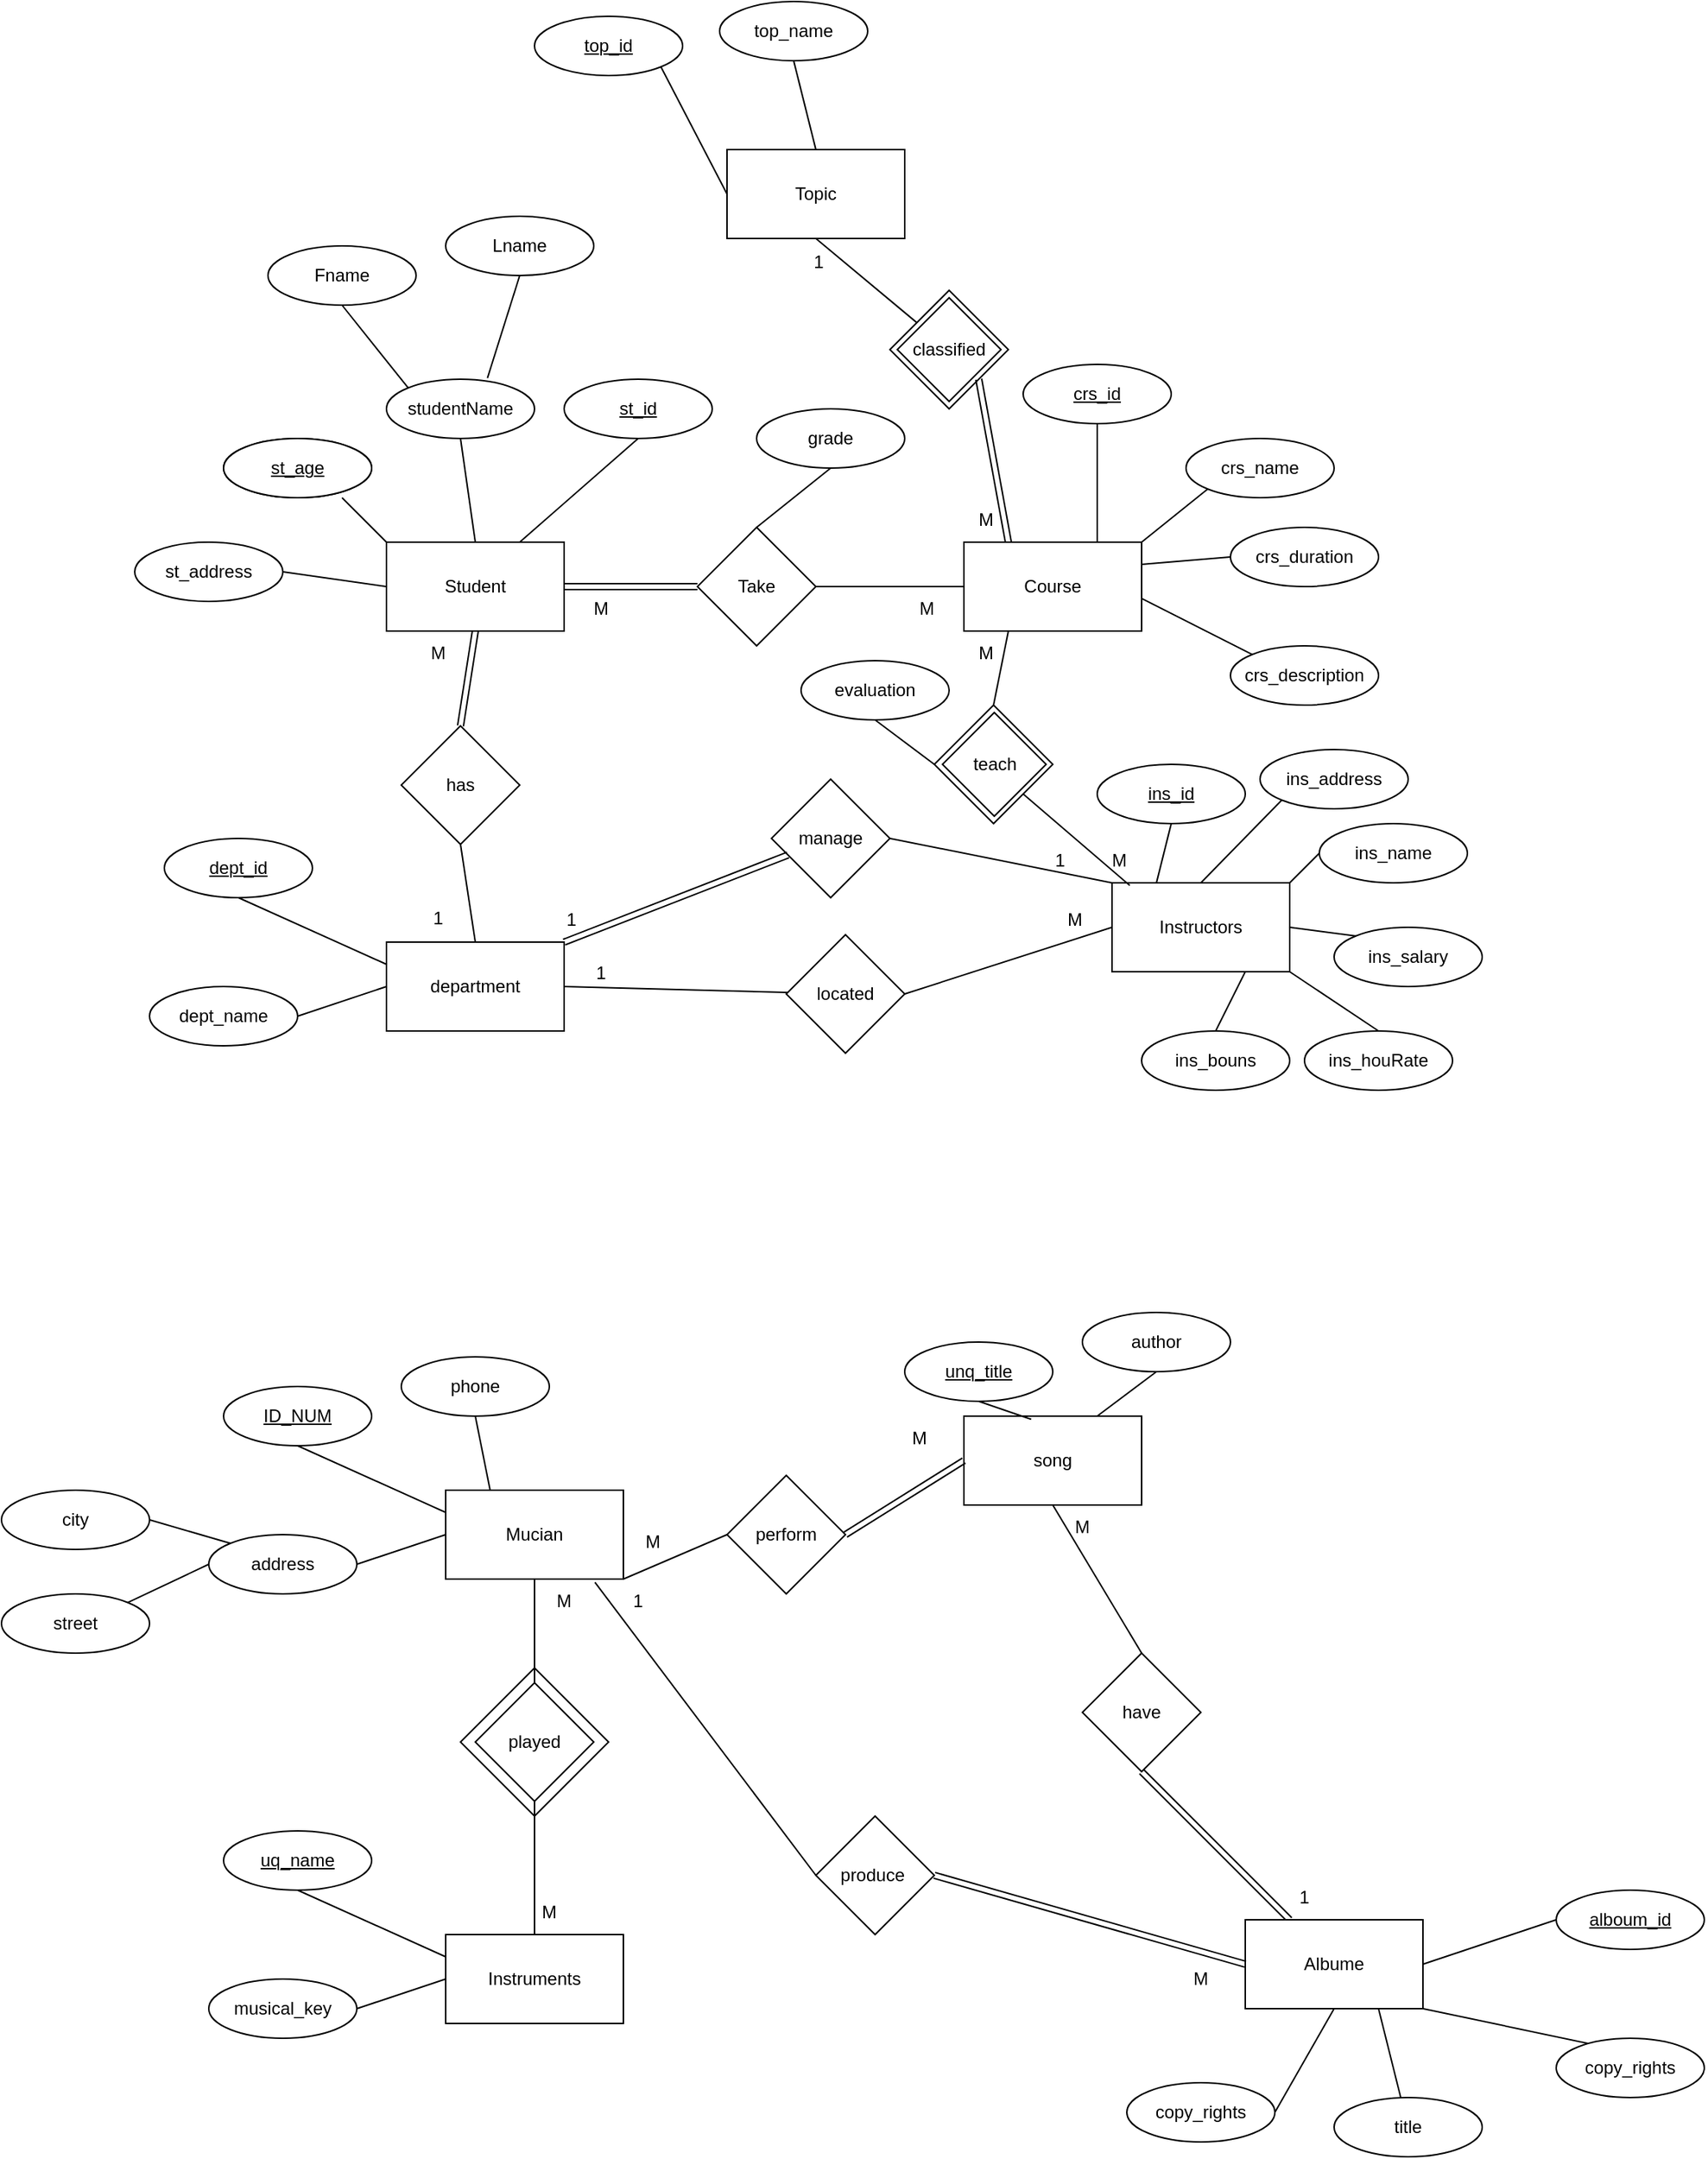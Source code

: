 <mxfile version="26.3.0">
  <diagram name="Page-1" id="MwVfZ_kmh55VOKtCk7Vx">
    <mxGraphModel dx="2017" dy="1715" grid="1" gridSize="10" guides="1" tooltips="1" connect="1" arrows="1" fold="1" page="1" pageScale="1" pageWidth="850" pageHeight="1100" math="0" shadow="0">
      <root>
        <mxCell id="0" />
        <mxCell id="1" parent="0" />
        <mxCell id="BlUNrkRk35IxwMllR4_r-45" value="have" style="rhombus;whiteSpace=wrap;html=1;" vertex="1" parent="1">
          <mxGeometry x="570" y="790" width="80" height="80" as="geometry" />
        </mxCell>
        <mxCell id="BlUNrkRk35IxwMllR4_r-46" value="" style="endArrow=none;html=1;rounded=0;entryX=0.5;entryY=1;entryDx=0;entryDy=0;exitX=0.5;exitY=0;exitDx=0;exitDy=0;" edge="1" source="BlUNrkRk35IxwMllR4_r-45" parent="1" target="BlUNrkRk35IxwMllR4_r-32">
          <mxGeometry width="50" height="50" relative="1" as="geometry">
            <mxPoint x="520" y="760" as="sourcePoint" />
            <mxPoint x="350" y="720" as="targetPoint" />
          </mxGeometry>
        </mxCell>
        <mxCell id="BlUNrkRk35IxwMllR4_r-47" value="" style="endArrow=none;html=1;rounded=0;entryX=0.5;entryY=1;entryDx=0;entryDy=0;exitX=0.25;exitY=0;exitDx=0;exitDy=0;shape=link;" edge="1" target="BlUNrkRk35IxwMllR4_r-45" parent="1" source="BlUNrkRk35IxwMllR4_r-23">
          <mxGeometry width="50" height="50" relative="1" as="geometry">
            <mxPoint x="350" y="960" as="sourcePoint" />
            <mxPoint x="349" y="870" as="targetPoint" />
          </mxGeometry>
        </mxCell>
        <mxCell id="tnMj4dc2GbIXgGItkEYh-1" value="Student" style="rounded=0;whiteSpace=wrap;html=1;" parent="1" vertex="1">
          <mxGeometry x="100" y="40" width="120" height="60" as="geometry" />
        </mxCell>
        <mxCell id="tnMj4dc2GbIXgGItkEYh-2" value="department" style="rounded=0;whiteSpace=wrap;html=1;" parent="1" vertex="1">
          <mxGeometry x="100" y="310" width="120" height="60" as="geometry" />
        </mxCell>
        <mxCell id="tnMj4dc2GbIXgGItkEYh-4" value="Course" style="rounded=0;whiteSpace=wrap;html=1;" parent="1" vertex="1">
          <mxGeometry x="490" y="40" width="120" height="60" as="geometry" />
        </mxCell>
        <mxCell id="tnMj4dc2GbIXgGItkEYh-5" value="Topic" style="rounded=0;whiteSpace=wrap;html=1;" parent="1" vertex="1">
          <mxGeometry x="330" y="-225" width="120" height="60" as="geometry" />
        </mxCell>
        <mxCell id="tnMj4dc2GbIXgGItkEYh-6" value="Instructors" style="rounded=0;whiteSpace=wrap;html=1;" parent="1" vertex="1">
          <mxGeometry x="590" y="270" width="120" height="60" as="geometry" />
        </mxCell>
        <mxCell id="tnMj4dc2GbIXgGItkEYh-7" value="&lt;u&gt;st_id&lt;/u&gt;" style="ellipse;whiteSpace=wrap;html=1;" parent="1" vertex="1">
          <mxGeometry x="220" y="-70" width="100" height="40" as="geometry" />
        </mxCell>
        <mxCell id="tnMj4dc2GbIXgGItkEYh-8" value="studentName" style="ellipse;whiteSpace=wrap;html=1;" parent="1" vertex="1">
          <mxGeometry x="100" y="-70" width="100" height="40" as="geometry" />
        </mxCell>
        <mxCell id="tnMj4dc2GbIXgGItkEYh-9" value="&lt;u&gt;st_id&lt;/u&gt;" style="ellipse;whiteSpace=wrap;html=1;" parent="1" vertex="1">
          <mxGeometry x="-10" y="-30" width="100" height="40" as="geometry" />
        </mxCell>
        <mxCell id="tnMj4dc2GbIXgGItkEYh-10" value="&lt;u&gt;st_age&lt;/u&gt;" style="ellipse;whiteSpace=wrap;html=1;" parent="1" vertex="1">
          <mxGeometry x="-10" y="-30" width="100" height="40" as="geometry" />
        </mxCell>
        <mxCell id="tnMj4dc2GbIXgGItkEYh-11" value="st_address" style="ellipse;whiteSpace=wrap;html=1;" parent="1" vertex="1">
          <mxGeometry x="-70" y="40" width="100" height="40" as="geometry" />
        </mxCell>
        <mxCell id="tnMj4dc2GbIXgGItkEYh-12" value="Lname" style="ellipse;whiteSpace=wrap;html=1;" parent="1" vertex="1">
          <mxGeometry x="140" y="-180" width="100" height="40" as="geometry" />
        </mxCell>
        <mxCell id="tnMj4dc2GbIXgGItkEYh-13" value="Fname" style="ellipse;whiteSpace=wrap;html=1;" parent="1" vertex="1">
          <mxGeometry x="20" y="-160" width="100" height="40" as="geometry" />
        </mxCell>
        <mxCell id="tnMj4dc2GbIXgGItkEYh-14" value="" style="endArrow=none;html=1;rounded=0;entryX=0.5;entryY=1;entryDx=0;entryDy=0;exitX=0.682;exitY=-0.019;exitDx=0;exitDy=0;exitPerimeter=0;" parent="1" source="tnMj4dc2GbIXgGItkEYh-8" target="tnMj4dc2GbIXgGItkEYh-12" edge="1">
          <mxGeometry width="50" height="50" relative="1" as="geometry">
            <mxPoint x="150" y="-70" as="sourcePoint" />
            <mxPoint x="200" y="-120" as="targetPoint" />
          </mxGeometry>
        </mxCell>
        <mxCell id="tnMj4dc2GbIXgGItkEYh-16" value="" style="endArrow=none;html=1;rounded=0;entryX=0.5;entryY=1;entryDx=0;entryDy=0;exitX=0;exitY=0;exitDx=0;exitDy=0;" parent="1" source="tnMj4dc2GbIXgGItkEYh-8" target="tnMj4dc2GbIXgGItkEYh-13" edge="1">
          <mxGeometry width="50" height="50" relative="1" as="geometry">
            <mxPoint x="178" y="-61" as="sourcePoint" />
            <mxPoint x="200" y="-130" as="targetPoint" />
          </mxGeometry>
        </mxCell>
        <mxCell id="tnMj4dc2GbIXgGItkEYh-17" value="" style="endArrow=none;html=1;rounded=0;entryX=0.5;entryY=1;entryDx=0;entryDy=0;exitX=0.5;exitY=0;exitDx=0;exitDy=0;" parent="1" source="tnMj4dc2GbIXgGItkEYh-1" target="tnMj4dc2GbIXgGItkEYh-8" edge="1">
          <mxGeometry width="50" height="50" relative="1" as="geometry">
            <mxPoint x="160" y="50" as="sourcePoint" />
            <mxPoint x="182" y="-29" as="targetPoint" />
          </mxGeometry>
        </mxCell>
        <mxCell id="tnMj4dc2GbIXgGItkEYh-18" value="" style="endArrow=none;html=1;rounded=0;entryX=0.5;entryY=1;entryDx=0;entryDy=0;exitX=0.75;exitY=0;exitDx=0;exitDy=0;" parent="1" source="tnMj4dc2GbIXgGItkEYh-1" target="tnMj4dc2GbIXgGItkEYh-7" edge="1">
          <mxGeometry width="50" height="50" relative="1" as="geometry">
            <mxPoint x="170" y="60" as="sourcePoint" />
            <mxPoint x="160" y="-20" as="targetPoint" />
          </mxGeometry>
        </mxCell>
        <mxCell id="tnMj4dc2GbIXgGItkEYh-19" value="" style="endArrow=none;html=1;rounded=0;entryX=0.5;entryY=1;entryDx=0;entryDy=0;exitX=0;exitY=0;exitDx=0;exitDy=0;" parent="1" source="tnMj4dc2GbIXgGItkEYh-1" edge="1">
          <mxGeometry width="50" height="50" relative="1" as="geometry">
            <mxPoint x="100" y="70" as="sourcePoint" />
            <mxPoint x="70" y="10" as="targetPoint" />
          </mxGeometry>
        </mxCell>
        <mxCell id="tnMj4dc2GbIXgGItkEYh-20" value="" style="endArrow=none;html=1;rounded=0;entryX=1;entryY=0.5;entryDx=0;entryDy=0;exitX=0;exitY=0.5;exitDx=0;exitDy=0;" parent="1" source="tnMj4dc2GbIXgGItkEYh-1" target="tnMj4dc2GbIXgGItkEYh-11" edge="1">
          <mxGeometry width="50" height="50" relative="1" as="geometry">
            <mxPoint x="110" y="80" as="sourcePoint" />
            <mxPoint x="80" y="20" as="targetPoint" />
          </mxGeometry>
        </mxCell>
        <mxCell id="tnMj4dc2GbIXgGItkEYh-23" value="&lt;u&gt;dept_id&lt;/u&gt;" style="ellipse;whiteSpace=wrap;html=1;" parent="1" vertex="1">
          <mxGeometry x="-50" y="240" width="100" height="40" as="geometry" />
        </mxCell>
        <mxCell id="tnMj4dc2GbIXgGItkEYh-24" value="dept_name" style="ellipse;whiteSpace=wrap;html=1;" parent="1" vertex="1">
          <mxGeometry x="-60" y="340" width="100" height="40" as="geometry" />
        </mxCell>
        <mxCell id="tnMj4dc2GbIXgGItkEYh-25" value="" style="endArrow=none;html=1;rounded=0;entryX=0.5;entryY=1;entryDx=0;entryDy=0;exitX=0;exitY=0.25;exitDx=0;exitDy=0;" parent="1" source="tnMj4dc2GbIXgGItkEYh-2" target="tnMj4dc2GbIXgGItkEYh-23" edge="1">
          <mxGeometry width="50" height="50" relative="1" as="geometry">
            <mxPoint x="100" y="290" as="sourcePoint" />
            <mxPoint x="30" y="280" as="targetPoint" />
          </mxGeometry>
        </mxCell>
        <mxCell id="tnMj4dc2GbIXgGItkEYh-26" value="" style="endArrow=none;html=1;rounded=0;entryX=1;entryY=0.5;entryDx=0;entryDy=0;exitX=0;exitY=0.5;exitDx=0;exitDy=0;" parent="1" source="tnMj4dc2GbIXgGItkEYh-2" target="tnMj4dc2GbIXgGItkEYh-24" edge="1">
          <mxGeometry width="50" height="50" relative="1" as="geometry">
            <mxPoint x="110" y="335" as="sourcePoint" />
            <mxPoint x="10" y="290" as="targetPoint" />
          </mxGeometry>
        </mxCell>
        <mxCell id="tnMj4dc2GbIXgGItkEYh-27" value="&lt;u&gt;crs_id&lt;/u&gt;" style="ellipse;whiteSpace=wrap;html=1;" parent="1" vertex="1">
          <mxGeometry x="530" y="-80" width="100" height="40" as="geometry" />
        </mxCell>
        <mxCell id="tnMj4dc2GbIXgGItkEYh-28" value="crs_name" style="ellipse;whiteSpace=wrap;html=1;" parent="1" vertex="1">
          <mxGeometry x="640" y="-30" width="100" height="40" as="geometry" />
        </mxCell>
        <mxCell id="tnMj4dc2GbIXgGItkEYh-29" value="crs_duration" style="ellipse;whiteSpace=wrap;html=1;" parent="1" vertex="1">
          <mxGeometry x="670" y="30" width="100" height="40" as="geometry" />
        </mxCell>
        <mxCell id="tnMj4dc2GbIXgGItkEYh-30" value="crs_description" style="ellipse;whiteSpace=wrap;html=1;" parent="1" vertex="1">
          <mxGeometry x="670" y="110" width="100" height="40" as="geometry" />
        </mxCell>
        <mxCell id="tnMj4dc2GbIXgGItkEYh-31" value="" style="endArrow=none;html=1;rounded=0;entryX=0.5;entryY=1;entryDx=0;entryDy=0;exitX=0.75;exitY=0;exitDx=0;exitDy=0;" parent="1" source="tnMj4dc2GbIXgGItkEYh-4" target="tnMj4dc2GbIXgGItkEYh-27" edge="1">
          <mxGeometry width="50" height="50" relative="1" as="geometry">
            <mxPoint x="500" y="25" as="sourcePoint" />
            <mxPoint x="580" y="-45" as="targetPoint" />
          </mxGeometry>
        </mxCell>
        <mxCell id="tnMj4dc2GbIXgGItkEYh-32" value="" style="endArrow=none;html=1;rounded=0;entryX=0;entryY=1;entryDx=0;entryDy=0;exitX=1;exitY=0;exitDx=0;exitDy=0;" parent="1" source="tnMj4dc2GbIXgGItkEYh-4" target="tnMj4dc2GbIXgGItkEYh-28" edge="1">
          <mxGeometry width="50" height="50" relative="1" as="geometry">
            <mxPoint x="590" y="50" as="sourcePoint" />
            <mxPoint x="590" y="-30" as="targetPoint" />
          </mxGeometry>
        </mxCell>
        <mxCell id="tnMj4dc2GbIXgGItkEYh-33" value="" style="endArrow=none;html=1;rounded=0;entryX=0;entryY=0.5;entryDx=0;entryDy=0;exitX=1;exitY=0.25;exitDx=0;exitDy=0;" parent="1" source="tnMj4dc2GbIXgGItkEYh-4" target="tnMj4dc2GbIXgGItkEYh-29" edge="1">
          <mxGeometry width="50" height="50" relative="1" as="geometry">
            <mxPoint x="620" y="50" as="sourcePoint" />
            <mxPoint x="665" y="14" as="targetPoint" />
          </mxGeometry>
        </mxCell>
        <mxCell id="tnMj4dc2GbIXgGItkEYh-34" value="" style="endArrow=none;html=1;rounded=0;entryX=0;entryY=0;entryDx=0;entryDy=0;exitX=0.999;exitY=0.632;exitDx=0;exitDy=0;exitPerimeter=0;" parent="1" source="tnMj4dc2GbIXgGItkEYh-4" target="tnMj4dc2GbIXgGItkEYh-30" edge="1">
          <mxGeometry width="50" height="50" relative="1" as="geometry">
            <mxPoint x="620" y="65" as="sourcePoint" />
            <mxPoint x="680" y="60" as="targetPoint" />
          </mxGeometry>
        </mxCell>
        <mxCell id="tnMj4dc2GbIXgGItkEYh-35" value="&lt;u&gt;ins_id&lt;/u&gt;" style="ellipse;whiteSpace=wrap;html=1;" parent="1" vertex="1">
          <mxGeometry x="580" y="190" width="100" height="40" as="geometry" />
        </mxCell>
        <mxCell id="tnMj4dc2GbIXgGItkEYh-36" value="ins_name" style="ellipse;whiteSpace=wrap;html=1;" parent="1" vertex="1">
          <mxGeometry x="730" y="230" width="100" height="40" as="geometry" />
        </mxCell>
        <mxCell id="tnMj4dc2GbIXgGItkEYh-37" value="ins_salary" style="ellipse;whiteSpace=wrap;html=1;" parent="1" vertex="1">
          <mxGeometry x="740" y="300" width="100" height="40" as="geometry" />
        </mxCell>
        <mxCell id="tnMj4dc2GbIXgGItkEYh-38" value="ins_houRate" style="ellipse;whiteSpace=wrap;html=1;" parent="1" vertex="1">
          <mxGeometry x="720" y="370" width="100" height="40" as="geometry" />
        </mxCell>
        <mxCell id="tnMj4dc2GbIXgGItkEYh-39" value="ins_bouns" style="ellipse;whiteSpace=wrap;html=1;" parent="1" vertex="1">
          <mxGeometry x="610" y="370" width="100" height="40" as="geometry" />
        </mxCell>
        <mxCell id="tnMj4dc2GbIXgGItkEYh-40" value="ins_address" style="ellipse;whiteSpace=wrap;html=1;" parent="1" vertex="1">
          <mxGeometry x="690" y="180" width="100" height="40" as="geometry" />
        </mxCell>
        <mxCell id="tnMj4dc2GbIXgGItkEYh-43" value="" style="endArrow=none;html=1;rounded=0;entryX=0.5;entryY=1;entryDx=0;entryDy=0;exitX=0.25;exitY=0;exitDx=0;exitDy=0;" parent="1" source="tnMj4dc2GbIXgGItkEYh-6" target="tnMj4dc2GbIXgGItkEYh-35" edge="1">
          <mxGeometry width="50" height="50" relative="1" as="geometry">
            <mxPoint x="620" y="88" as="sourcePoint" />
            <mxPoint x="695" y="126" as="targetPoint" />
          </mxGeometry>
        </mxCell>
        <mxCell id="tnMj4dc2GbIXgGItkEYh-44" value="" style="endArrow=none;html=1;rounded=0;entryX=0;entryY=1;entryDx=0;entryDy=0;exitX=0.5;exitY=0;exitDx=0;exitDy=0;" parent="1" source="tnMj4dc2GbIXgGItkEYh-6" target="tnMj4dc2GbIXgGItkEYh-40" edge="1">
          <mxGeometry width="50" height="50" relative="1" as="geometry">
            <mxPoint x="630" y="280" as="sourcePoint" />
            <mxPoint x="640" y="240" as="targetPoint" />
          </mxGeometry>
        </mxCell>
        <mxCell id="tnMj4dc2GbIXgGItkEYh-45" value="" style="endArrow=none;html=1;rounded=0;entryX=0;entryY=0.5;entryDx=0;entryDy=0;exitX=1;exitY=0;exitDx=0;exitDy=0;" parent="1" source="tnMj4dc2GbIXgGItkEYh-6" target="tnMj4dc2GbIXgGItkEYh-36" edge="1">
          <mxGeometry width="50" height="50" relative="1" as="geometry">
            <mxPoint x="660" y="280" as="sourcePoint" />
            <mxPoint x="715" y="224" as="targetPoint" />
          </mxGeometry>
        </mxCell>
        <mxCell id="tnMj4dc2GbIXgGItkEYh-46" value="" style="endArrow=none;html=1;rounded=0;entryX=0;entryY=0;entryDx=0;entryDy=0;exitX=1;exitY=0.5;exitDx=0;exitDy=0;" parent="1" source="tnMj4dc2GbIXgGItkEYh-6" target="tnMj4dc2GbIXgGItkEYh-37" edge="1">
          <mxGeometry width="50" height="50" relative="1" as="geometry">
            <mxPoint x="720" y="280" as="sourcePoint" />
            <mxPoint x="740" y="260" as="targetPoint" />
          </mxGeometry>
        </mxCell>
        <mxCell id="tnMj4dc2GbIXgGItkEYh-47" value="" style="endArrow=none;html=1;rounded=0;entryX=0.5;entryY=0;entryDx=0;entryDy=0;exitX=1;exitY=1;exitDx=0;exitDy=0;" parent="1" source="tnMj4dc2GbIXgGItkEYh-6" target="tnMj4dc2GbIXgGItkEYh-38" edge="1">
          <mxGeometry width="50" height="50" relative="1" as="geometry">
            <mxPoint x="720" y="310" as="sourcePoint" />
            <mxPoint x="765" y="316" as="targetPoint" />
          </mxGeometry>
        </mxCell>
        <mxCell id="tnMj4dc2GbIXgGItkEYh-48" value="" style="endArrow=none;html=1;rounded=0;entryX=0.5;entryY=0;entryDx=0;entryDy=0;exitX=0.75;exitY=1;exitDx=0;exitDy=0;" parent="1" source="tnMj4dc2GbIXgGItkEYh-6" target="tnMj4dc2GbIXgGItkEYh-39" edge="1">
          <mxGeometry width="50" height="50" relative="1" as="geometry">
            <mxPoint x="720" y="340" as="sourcePoint" />
            <mxPoint x="780" y="380" as="targetPoint" />
          </mxGeometry>
        </mxCell>
        <mxCell id="tnMj4dc2GbIXgGItkEYh-49" value="top_name" style="ellipse;whiteSpace=wrap;html=1;" parent="1" vertex="1">
          <mxGeometry x="325" y="-325" width="100" height="40" as="geometry" />
        </mxCell>
        <mxCell id="tnMj4dc2GbIXgGItkEYh-50" value="&lt;u&gt;top_id&lt;/u&gt;" style="ellipse;whiteSpace=wrap;html=1;" parent="1" vertex="1">
          <mxGeometry x="200" y="-315" width="100" height="40" as="geometry" />
        </mxCell>
        <mxCell id="tnMj4dc2GbIXgGItkEYh-51" value="" style="endArrow=none;html=1;rounded=0;entryX=1;entryY=0.5;entryDx=0;entryDy=0;exitX=0;exitY=0.5;exitDx=0;exitDy=0;" parent="1" source="tnMj4dc2GbIXgGItkEYh-4" target="tnMj4dc2GbIXgGItkEYh-52" edge="1">
          <mxGeometry width="50" height="50" relative="1" as="geometry">
            <mxPoint x="230" y="220" as="sourcePoint" />
            <mxPoint x="280" y="170" as="targetPoint" />
          </mxGeometry>
        </mxCell>
        <mxCell id="tnMj4dc2GbIXgGItkEYh-52" value="Take" style="rhombus;whiteSpace=wrap;html=1;" parent="1" vertex="1">
          <mxGeometry x="310" y="30" width="80" height="80" as="geometry" />
        </mxCell>
        <mxCell id="tnMj4dc2GbIXgGItkEYh-53" value="" style="endArrow=none;html=1;rounded=0;entryX=1;entryY=0.5;entryDx=0;entryDy=0;shape=link;" parent="1" source="tnMj4dc2GbIXgGItkEYh-52" target="tnMj4dc2GbIXgGItkEYh-1" edge="1">
          <mxGeometry width="50" height="50" relative="1" as="geometry">
            <mxPoint x="500" y="80" as="sourcePoint" />
            <mxPoint x="400" y="80" as="targetPoint" />
          </mxGeometry>
        </mxCell>
        <mxCell id="tnMj4dc2GbIXgGItkEYh-54" value="M" style="text;html=1;align=center;verticalAlign=middle;whiteSpace=wrap;rounded=0;" parent="1" vertex="1">
          <mxGeometry x="230" y="70" width="30" height="30" as="geometry" />
        </mxCell>
        <mxCell id="tnMj4dc2GbIXgGItkEYh-56" value="M" style="text;html=1;align=center;verticalAlign=middle;whiteSpace=wrap;rounded=0;" parent="1" vertex="1">
          <mxGeometry x="450" y="70" width="30" height="30" as="geometry" />
        </mxCell>
        <mxCell id="tnMj4dc2GbIXgGItkEYh-57" value="grade" style="ellipse;whiteSpace=wrap;html=1;" parent="1" vertex="1">
          <mxGeometry x="350" y="-50" width="100" height="40" as="geometry" />
        </mxCell>
        <mxCell id="tnMj4dc2GbIXgGItkEYh-58" value="" style="endArrow=none;html=1;rounded=0;entryX=0.5;entryY=1;entryDx=0;entryDy=0;exitX=0.5;exitY=0;exitDx=0;exitDy=0;" parent="1" source="tnMj4dc2GbIXgGItkEYh-52" target="tnMj4dc2GbIXgGItkEYh-57" edge="1">
          <mxGeometry width="50" height="50" relative="1" as="geometry">
            <mxPoint x="353" y="29" as="sourcePoint" />
            <mxPoint x="385" y="-20" as="targetPoint" />
          </mxGeometry>
        </mxCell>
        <mxCell id="tnMj4dc2GbIXgGItkEYh-59" value="" style="endArrow=none;html=1;rounded=0;entryX=1;entryY=0.5;entryDx=0;entryDy=0;exitX=0;exitY=0.5;exitDx=0;exitDy=0;" parent="1" source="tnMj4dc2GbIXgGItkEYh-6" target="tnMj4dc2GbIXgGItkEYh-60" edge="1">
          <mxGeometry width="50" height="50" relative="1" as="geometry">
            <mxPoint x="580" y="300" as="sourcePoint" />
            <mxPoint x="300" y="440" as="targetPoint" />
          </mxGeometry>
        </mxCell>
        <mxCell id="tnMj4dc2GbIXgGItkEYh-60" value="located" style="rhombus;whiteSpace=wrap;html=1;" parent="1" vertex="1">
          <mxGeometry x="370" y="305" width="80" height="80" as="geometry" />
        </mxCell>
        <mxCell id="tnMj4dc2GbIXgGItkEYh-61" value="" style="endArrow=none;html=1;rounded=0;entryX=1;entryY=0.5;entryDx=0;entryDy=0;" parent="1" source="tnMj4dc2GbIXgGItkEYh-60" target="tnMj4dc2GbIXgGItkEYh-2" edge="1">
          <mxGeometry width="50" height="50" relative="1" as="geometry">
            <mxPoint x="520" y="350" as="sourcePoint" />
            <mxPoint x="240" y="340" as="targetPoint" />
          </mxGeometry>
        </mxCell>
        <mxCell id="tnMj4dc2GbIXgGItkEYh-63" value="M" style="text;html=1;align=center;verticalAlign=middle;whiteSpace=wrap;rounded=0;" parent="1" vertex="1">
          <mxGeometry x="550" y="280" width="30" height="30" as="geometry" />
        </mxCell>
        <mxCell id="tnMj4dc2GbIXgGItkEYh-64" value="1" style="text;html=1;align=center;verticalAlign=middle;whiteSpace=wrap;rounded=0;" parent="1" vertex="1">
          <mxGeometry x="230" y="320" width="30" height="22" as="geometry" />
        </mxCell>
        <mxCell id="tnMj4dc2GbIXgGItkEYh-65" value="manage" style="rhombus;whiteSpace=wrap;html=1;" parent="1" vertex="1">
          <mxGeometry x="360" y="200" width="80" height="80" as="geometry" />
        </mxCell>
        <mxCell id="tnMj4dc2GbIXgGItkEYh-66" value="" style="endArrow=none;html=1;rounded=0;entryX=1;entryY=0.5;entryDx=0;entryDy=0;exitX=0;exitY=0;exitDx=0;exitDy=0;" parent="1" source="tnMj4dc2GbIXgGItkEYh-6" target="tnMj4dc2GbIXgGItkEYh-65" edge="1">
          <mxGeometry width="50" height="50" relative="1" as="geometry">
            <mxPoint x="580" y="190" as="sourcePoint" />
            <mxPoint x="290" y="330" as="targetPoint" />
          </mxGeometry>
        </mxCell>
        <mxCell id="tnMj4dc2GbIXgGItkEYh-67" value="" style="endArrow=none;html=1;rounded=0;entryX=1;entryY=0;entryDx=0;entryDy=0;shape=link;" parent="1" source="tnMj4dc2GbIXgGItkEYh-65" target="tnMj4dc2GbIXgGItkEYh-2" edge="1">
          <mxGeometry width="50" height="50" relative="1" as="geometry">
            <mxPoint x="510" y="240" as="sourcePoint" />
            <mxPoint x="210" y="230" as="targetPoint" />
          </mxGeometry>
        </mxCell>
        <mxCell id="tnMj4dc2GbIXgGItkEYh-69" value="" style="endArrow=none;html=1;rounded=0;entryX=1;entryY=1;entryDx=0;entryDy=0;exitX=0.1;exitY=0.03;exitDx=0;exitDy=0;exitPerimeter=0;" parent="1" source="tnMj4dc2GbIXgGItkEYh-6" target="tnMj4dc2GbIXgGItkEYh-68" edge="1">
          <mxGeometry width="50" height="50" relative="1" as="geometry">
            <mxPoint x="600" y="280" as="sourcePoint" />
            <mxPoint x="450" y="250" as="targetPoint" />
          </mxGeometry>
        </mxCell>
        <mxCell id="tnMj4dc2GbIXgGItkEYh-70" value="" style="endArrow=none;html=1;rounded=0;entryX=0.25;entryY=1;entryDx=0;entryDy=0;exitX=0.5;exitY=0;exitDx=0;exitDy=0;" parent="1" source="tnMj4dc2GbIXgGItkEYh-68" target="tnMj4dc2GbIXgGItkEYh-4" edge="1">
          <mxGeometry width="50" height="50" relative="1" as="geometry">
            <mxPoint x="600" y="172" as="sourcePoint" />
            <mxPoint x="528" y="110" as="targetPoint" />
          </mxGeometry>
        </mxCell>
        <mxCell id="tnMj4dc2GbIXgGItkEYh-71" value="M" style="text;html=1;align=center;verticalAlign=middle;whiteSpace=wrap;rounded=0;" parent="1" vertex="1">
          <mxGeometry x="490" y="100" width="30" height="30" as="geometry" />
        </mxCell>
        <mxCell id="tnMj4dc2GbIXgGItkEYh-72" value="M" style="text;html=1;align=center;verticalAlign=middle;whiteSpace=wrap;rounded=0;" parent="1" vertex="1">
          <mxGeometry x="580" y="240" width="30" height="30" as="geometry" />
        </mxCell>
        <mxCell id="tnMj4dc2GbIXgGItkEYh-73" value="evaluation" style="ellipse;whiteSpace=wrap;html=1;" parent="1" vertex="1">
          <mxGeometry x="380" y="120" width="100" height="40" as="geometry" />
        </mxCell>
        <mxCell id="tnMj4dc2GbIXgGItkEYh-74" value="" style="endArrow=none;html=1;rounded=0;entryX=0.5;entryY=1;entryDx=0;entryDy=0;exitX=0;exitY=0.5;exitDx=0;exitDy=0;" parent="1" source="tnMj4dc2GbIXgGItkEYh-68" target="tnMj4dc2GbIXgGItkEYh-73" edge="1">
          <mxGeometry width="50" height="50" relative="1" as="geometry">
            <mxPoint x="420" y="200" as="sourcePoint" />
            <mxPoint x="495" y="56" as="targetPoint" />
          </mxGeometry>
        </mxCell>
        <mxCell id="tnMj4dc2GbIXgGItkEYh-75" value="1" style="text;html=1;align=center;verticalAlign=middle;whiteSpace=wrap;rounded=0;" parent="1" vertex="1">
          <mxGeometry x="210" y="284" width="30" height="22" as="geometry" />
        </mxCell>
        <mxCell id="tnMj4dc2GbIXgGItkEYh-76" value="1" style="text;html=1;align=center;verticalAlign=middle;whiteSpace=wrap;rounded=0;" parent="1" vertex="1">
          <mxGeometry x="540" y="244" width="30" height="22" as="geometry" />
        </mxCell>
        <mxCell id="tnMj4dc2GbIXgGItkEYh-78" value="" style="group" parent="1" vertex="1" connectable="0">
          <mxGeometry x="470" y="150" width="80" height="80" as="geometry" />
        </mxCell>
        <mxCell id="tnMj4dc2GbIXgGItkEYh-68" value="teach" style="rhombus;whiteSpace=wrap;html=1;" parent="tnMj4dc2GbIXgGItkEYh-78" vertex="1">
          <mxGeometry width="80" height="80" as="geometry" />
        </mxCell>
        <mxCell id="tnMj4dc2GbIXgGItkEYh-77" value="teach" style="rhombus;whiteSpace=wrap;html=1;" parent="tnMj4dc2GbIXgGItkEYh-78" vertex="1">
          <mxGeometry x="5.5" y="5" width="70" height="70" as="geometry" />
        </mxCell>
        <mxCell id="tnMj4dc2GbIXgGItkEYh-81" value="classified" style="rhombus;whiteSpace=wrap;html=1;" parent="1" vertex="1">
          <mxGeometry x="440" y="-130" width="80" height="80" as="geometry" />
        </mxCell>
        <mxCell id="tnMj4dc2GbIXgGItkEYh-83" value="" style="endArrow=none;html=1;rounded=0;entryX=1;entryY=1;entryDx=0;entryDy=0;exitX=0;exitY=0.5;exitDx=0;exitDy=0;" parent="1" source="tnMj4dc2GbIXgGItkEYh-5" target="tnMj4dc2GbIXgGItkEYh-50" edge="1">
          <mxGeometry width="50" height="50" relative="1" as="geometry">
            <mxPoint x="278" y="-206" as="sourcePoint" />
            <mxPoint x="300" y="-275" as="targetPoint" />
          </mxGeometry>
        </mxCell>
        <mxCell id="tnMj4dc2GbIXgGItkEYh-84" value="" style="endArrow=none;html=1;rounded=0;entryX=0.5;entryY=1;entryDx=0;entryDy=0;exitX=0.5;exitY=0;exitDx=0;exitDy=0;" parent="1" source="tnMj4dc2GbIXgGItkEYh-5" target="tnMj4dc2GbIXgGItkEYh-49" edge="1">
          <mxGeometry width="50" height="50" relative="1" as="geometry">
            <mxPoint x="340" y="-185" as="sourcePoint" />
            <mxPoint x="295" y="-271" as="targetPoint" />
          </mxGeometry>
        </mxCell>
        <mxCell id="tnMj4dc2GbIXgGItkEYh-85" value="M" style="text;html=1;align=center;verticalAlign=middle;whiteSpace=wrap;rounded=0;" parent="1" vertex="1">
          <mxGeometry x="490" y="10" width="30" height="30" as="geometry" />
        </mxCell>
        <mxCell id="tnMj4dc2GbIXgGItkEYh-86" value="1" style="text;html=1;align=center;verticalAlign=middle;whiteSpace=wrap;rounded=0;" parent="1" vertex="1">
          <mxGeometry x="377" y="-160" width="30" height="22" as="geometry" />
        </mxCell>
        <mxCell id="tnMj4dc2GbIXgGItkEYh-88" value="" style="group" parent="1" vertex="1" connectable="0">
          <mxGeometry x="445" y="-125" width="70" height="70" as="geometry" />
        </mxCell>
        <mxCell id="tnMj4dc2GbIXgGItkEYh-80" value="" style="endArrow=none;html=1;rounded=0;entryX=1;entryY=1;entryDx=0;entryDy=0;exitX=0.25;exitY=0;exitDx=0;exitDy=0;shape=link;" parent="tnMj4dc2GbIXgGItkEYh-88" source="tnMj4dc2GbIXgGItkEYh-4" target="tnMj4dc2GbIXgGItkEYh-81" edge="1">
          <mxGeometry width="50" height="50" relative="1" as="geometry">
            <mxPoint x="95" y="-210" as="sourcePoint" />
            <mxPoint x="-95" y="-80" as="targetPoint" />
          </mxGeometry>
        </mxCell>
        <mxCell id="tnMj4dc2GbIXgGItkEYh-82" value="" style="endArrow=none;html=1;rounded=0;entryX=0.5;entryY=1;entryDx=0;entryDy=0;" parent="tnMj4dc2GbIXgGItkEYh-88" source="tnMj4dc2GbIXgGItkEYh-81" target="tnMj4dc2GbIXgGItkEYh-5" edge="1">
          <mxGeometry width="50" height="50" relative="1" as="geometry">
            <mxPoint x="175" y="515" as="sourcePoint" />
            <mxPoint x="-125" y="505" as="targetPoint" />
          </mxGeometry>
        </mxCell>
        <mxCell id="tnMj4dc2GbIXgGItkEYh-87" value="classified" style="rhombus;whiteSpace=wrap;html=1;" parent="tnMj4dc2GbIXgGItkEYh-88" vertex="1">
          <mxGeometry width="70" height="70" as="geometry" />
        </mxCell>
        <mxCell id="tnMj4dc2GbIXgGItkEYh-90" value="has" style="rhombus;whiteSpace=wrap;html=1;" parent="1" vertex="1">
          <mxGeometry x="110" y="164" width="80" height="80" as="geometry" />
        </mxCell>
        <mxCell id="tnMj4dc2GbIXgGItkEYh-91" value="" style="endArrow=none;html=1;rounded=0;entryX=0.5;entryY=0;entryDx=0;entryDy=0;exitX=0.5;exitY=1;exitDx=0;exitDy=0;shape=link;" parent="1" source="tnMj4dc2GbIXgGItkEYh-1" target="tnMj4dc2GbIXgGItkEYh-90" edge="1">
          <mxGeometry width="50" height="50" relative="1" as="geometry">
            <mxPoint x="250" y="180" as="sourcePoint" />
            <mxPoint x="100" y="150" as="targetPoint" />
          </mxGeometry>
        </mxCell>
        <mxCell id="tnMj4dc2GbIXgGItkEYh-92" value="" style="endArrow=none;html=1;rounded=0;entryX=0.5;entryY=1;entryDx=0;entryDy=0;exitX=0.5;exitY=0;exitDx=0;exitDy=0;" parent="1" source="tnMj4dc2GbIXgGItkEYh-2" target="tnMj4dc2GbIXgGItkEYh-90" edge="1">
          <mxGeometry width="50" height="50" relative="1" as="geometry">
            <mxPoint x="170" y="110" as="sourcePoint" />
            <mxPoint x="160" y="174" as="targetPoint" />
          </mxGeometry>
        </mxCell>
        <mxCell id="Enpf5vp9B_4J1mqtQNKp-1" value="1" style="text;html=1;align=center;verticalAlign=middle;whiteSpace=wrap;rounded=0;" parent="1" vertex="1">
          <mxGeometry x="120" y="283" width="30" height="22" as="geometry" />
        </mxCell>
        <mxCell id="Enpf5vp9B_4J1mqtQNKp-2" value="M" style="text;html=1;align=center;verticalAlign=middle;whiteSpace=wrap;rounded=0;" parent="1" vertex="1">
          <mxGeometry x="120" y="100" width="30" height="30" as="geometry" />
        </mxCell>
        <mxCell id="BlUNrkRk35IxwMllR4_r-3" value="Mucian" style="rounded=0;whiteSpace=wrap;html=1;" vertex="1" parent="1">
          <mxGeometry x="140" y="680" width="120" height="60" as="geometry" />
        </mxCell>
        <mxCell id="BlUNrkRk35IxwMllR4_r-4" value="" style="endArrow=none;html=1;rounded=0;entryX=1;entryY=0.5;entryDx=0;entryDy=0;exitX=0;exitY=0.5;exitDx=0;exitDy=0;" edge="1" source="BlUNrkRk35IxwMllR4_r-3" target="BlUNrkRk35IxwMllR4_r-5" parent="1">
          <mxGeometry width="50" height="50" relative="1" as="geometry">
            <mxPoint x="150" y="705" as="sourcePoint" />
            <mxPoint x="50" y="660" as="targetPoint" />
          </mxGeometry>
        </mxCell>
        <mxCell id="BlUNrkRk35IxwMllR4_r-5" value="address" style="ellipse;whiteSpace=wrap;html=1;" vertex="1" parent="1">
          <mxGeometry x="-20" y="710" width="100" height="40" as="geometry" />
        </mxCell>
        <mxCell id="BlUNrkRk35IxwMllR4_r-6" value="" style="endArrow=none;html=1;rounded=0;entryX=0.5;entryY=1;entryDx=0;entryDy=0;exitX=0;exitY=0.25;exitDx=0;exitDy=0;" edge="1" source="BlUNrkRk35IxwMllR4_r-3" target="BlUNrkRk35IxwMllR4_r-7" parent="1">
          <mxGeometry width="50" height="50" relative="1" as="geometry">
            <mxPoint x="140" y="660" as="sourcePoint" />
            <mxPoint x="70" y="650" as="targetPoint" />
          </mxGeometry>
        </mxCell>
        <mxCell id="BlUNrkRk35IxwMllR4_r-7" value="&lt;u&gt;ID_NUM&lt;/u&gt;" style="ellipse;whiteSpace=wrap;html=1;" vertex="1" parent="1">
          <mxGeometry x="-10" y="610" width="100" height="40" as="geometry" />
        </mxCell>
        <mxCell id="BlUNrkRk35IxwMllR4_r-8" value="city" style="ellipse;whiteSpace=wrap;html=1;" vertex="1" parent="1">
          <mxGeometry x="-160" y="680" width="100" height="40" as="geometry" />
        </mxCell>
        <mxCell id="BlUNrkRk35IxwMllR4_r-9" value="street" style="ellipse;whiteSpace=wrap;html=1;" vertex="1" parent="1">
          <mxGeometry x="-160" y="750" width="100" height="40" as="geometry" />
        </mxCell>
        <mxCell id="BlUNrkRk35IxwMllR4_r-10" value="" style="endArrow=none;html=1;rounded=0;entryX=1;entryY=0;entryDx=0;entryDy=0;exitX=0;exitY=0.5;exitDx=0;exitDy=0;" edge="1" parent="1" source="BlUNrkRk35IxwMllR4_r-5" target="BlUNrkRk35IxwMllR4_r-9">
          <mxGeometry width="50" height="50" relative="1" as="geometry">
            <mxPoint x="-10" y="750" as="sourcePoint" />
            <mxPoint x="-70" y="770" as="targetPoint" />
          </mxGeometry>
        </mxCell>
        <mxCell id="BlUNrkRk35IxwMllR4_r-11" value="" style="endArrow=none;html=1;rounded=0;entryX=1;entryY=0.5;entryDx=0;entryDy=0;exitX=0;exitY=0;exitDx=0;exitDy=0;" edge="1" parent="1" source="BlUNrkRk35IxwMllR4_r-5" target="BlUNrkRk35IxwMllR4_r-8">
          <mxGeometry width="50" height="50" relative="1" as="geometry">
            <mxPoint x="-10" y="740" as="sourcePoint" />
            <mxPoint x="-65" y="766" as="targetPoint" />
          </mxGeometry>
        </mxCell>
        <mxCell id="BlUNrkRk35IxwMllR4_r-12" value="phone" style="ellipse;whiteSpace=wrap;html=1;" vertex="1" parent="1">
          <mxGeometry x="110" y="590" width="100" height="40" as="geometry" />
        </mxCell>
        <mxCell id="BlUNrkRk35IxwMllR4_r-13" value="" style="endArrow=none;html=1;rounded=0;entryX=0.5;entryY=1;entryDx=0;entryDy=0;exitX=0.25;exitY=0;exitDx=0;exitDy=0;" edge="1" parent="1" source="BlUNrkRk35IxwMllR4_r-3" target="BlUNrkRk35IxwMllR4_r-12">
          <mxGeometry width="50" height="50" relative="1" as="geometry">
            <mxPoint x="150" y="720" as="sourcePoint" />
            <mxPoint x="90" y="740" as="targetPoint" />
          </mxGeometry>
        </mxCell>
        <mxCell id="BlUNrkRk35IxwMllR4_r-14" value="Instrument" style="rounded=0;whiteSpace=wrap;html=1;" vertex="1" parent="1">
          <mxGeometry x="140" y="980" width="120" height="60" as="geometry" />
        </mxCell>
        <mxCell id="BlUNrkRk35IxwMllR4_r-15" value="Instruments" style="rounded=0;whiteSpace=wrap;html=1;" vertex="1" parent="1">
          <mxGeometry x="140" y="980" width="120" height="60" as="geometry" />
        </mxCell>
        <mxCell id="BlUNrkRk35IxwMllR4_r-16" value="" style="endArrow=none;html=1;rounded=0;entryX=1;entryY=0.5;entryDx=0;entryDy=0;exitX=0;exitY=0.5;exitDx=0;exitDy=0;" edge="1" source="BlUNrkRk35IxwMllR4_r-15" target="BlUNrkRk35IxwMllR4_r-17" parent="1">
          <mxGeometry width="50" height="50" relative="1" as="geometry">
            <mxPoint x="150" y="1005" as="sourcePoint" />
            <mxPoint x="50" y="960" as="targetPoint" />
          </mxGeometry>
        </mxCell>
        <mxCell id="BlUNrkRk35IxwMllR4_r-17" value="musical_key" style="ellipse;whiteSpace=wrap;html=1;" vertex="1" parent="1">
          <mxGeometry x="-20" y="1010" width="100" height="40" as="geometry" />
        </mxCell>
        <mxCell id="BlUNrkRk35IxwMllR4_r-18" value="" style="endArrow=none;html=1;rounded=0;entryX=0.5;entryY=1;entryDx=0;entryDy=0;exitX=0;exitY=0.25;exitDx=0;exitDy=0;" edge="1" source="BlUNrkRk35IxwMllR4_r-15" target="BlUNrkRk35IxwMllR4_r-19" parent="1">
          <mxGeometry width="50" height="50" relative="1" as="geometry">
            <mxPoint x="140" y="960" as="sourcePoint" />
            <mxPoint x="70" y="950" as="targetPoint" />
          </mxGeometry>
        </mxCell>
        <mxCell id="BlUNrkRk35IxwMllR4_r-19" value="&lt;u&gt;uq_name&lt;/u&gt;" style="ellipse;whiteSpace=wrap;html=1;" vertex="1" parent="1">
          <mxGeometry x="-10" y="910" width="100" height="40" as="geometry" />
        </mxCell>
        <mxCell id="BlUNrkRk35IxwMllR4_r-22" value="Instrument" style="rounded=0;whiteSpace=wrap;html=1;" vertex="1" parent="1">
          <mxGeometry x="680" y="970" width="120" height="60" as="geometry" />
        </mxCell>
        <mxCell id="BlUNrkRk35IxwMllR4_r-23" value="Albume" style="rounded=0;whiteSpace=wrap;html=1;" vertex="1" parent="1">
          <mxGeometry x="680" y="970" width="120" height="60" as="geometry" />
        </mxCell>
        <mxCell id="BlUNrkRk35IxwMllR4_r-24" value="" style="endArrow=none;html=1;rounded=0;entryX=1;entryY=0.5;entryDx=0;entryDy=0;exitX=1;exitY=1;exitDx=0;exitDy=0;" edge="1" source="BlUNrkRk35IxwMllR4_r-23" target="BlUNrkRk35IxwMllR4_r-25" parent="1">
          <mxGeometry width="50" height="50" relative="1" as="geometry">
            <mxPoint x="690" y="995" as="sourcePoint" />
            <mxPoint x="590" y="950" as="targetPoint" />
          </mxGeometry>
        </mxCell>
        <mxCell id="BlUNrkRk35IxwMllR4_r-25" value="copy_rights" style="ellipse;whiteSpace=wrap;html=1;" vertex="1" parent="1">
          <mxGeometry x="890" y="1050" width="100" height="40" as="geometry" />
        </mxCell>
        <mxCell id="BlUNrkRk35IxwMllR4_r-26" value="" style="endArrow=none;html=1;rounded=0;exitX=1;exitY=0.5;exitDx=0;exitDy=0;entryX=0;entryY=0.5;entryDx=0;entryDy=0;" edge="1" source="BlUNrkRk35IxwMllR4_r-23" target="BlUNrkRk35IxwMllR4_r-27" parent="1">
          <mxGeometry width="50" height="50" relative="1" as="geometry">
            <mxPoint x="680" y="950" as="sourcePoint" />
            <mxPoint x="860" y="990" as="targetPoint" />
          </mxGeometry>
        </mxCell>
        <mxCell id="BlUNrkRk35IxwMllR4_r-27" value="&lt;u&gt;alboum_id&lt;/u&gt;" style="ellipse;whiteSpace=wrap;html=1;" vertex="1" parent="1">
          <mxGeometry x="890" y="950" width="100" height="40" as="geometry" />
        </mxCell>
        <mxCell id="BlUNrkRk35IxwMllR4_r-28" value="copy_rights" style="ellipse;whiteSpace=wrap;html=1;" vertex="1" parent="1">
          <mxGeometry x="600" y="1080" width="100" height="40" as="geometry" />
        </mxCell>
        <mxCell id="BlUNrkRk35IxwMllR4_r-29" value="" style="endArrow=none;html=1;rounded=0;entryX=1;entryY=0.5;entryDx=0;entryDy=0;exitX=0.5;exitY=1;exitDx=0;exitDy=0;" edge="1" target="BlUNrkRk35IxwMllR4_r-28" parent="1" source="BlUNrkRk35IxwMllR4_r-23">
          <mxGeometry width="50" height="50" relative="1" as="geometry">
            <mxPoint x="679" y="1040" as="sourcePoint" />
            <mxPoint x="300" y="980" as="targetPoint" />
          </mxGeometry>
        </mxCell>
        <mxCell id="BlUNrkRk35IxwMllR4_r-30" value="title" style="ellipse;whiteSpace=wrap;html=1;" vertex="1" parent="1">
          <mxGeometry x="740" y="1090" width="100" height="40" as="geometry" />
        </mxCell>
        <mxCell id="BlUNrkRk35IxwMllR4_r-31" value="" style="endArrow=none;html=1;rounded=0;exitX=0.75;exitY=1;exitDx=0;exitDy=0;" edge="1" parent="1" target="BlUNrkRk35IxwMllR4_r-30" source="BlUNrkRk35IxwMllR4_r-23">
          <mxGeometry width="50" height="50" relative="1" as="geometry">
            <mxPoint x="880" y="1040" as="sourcePoint" />
            <mxPoint x="440" y="990" as="targetPoint" />
          </mxGeometry>
        </mxCell>
        <mxCell id="BlUNrkRk35IxwMllR4_r-32" value="song" style="rounded=0;whiteSpace=wrap;html=1;" vertex="1" parent="1">
          <mxGeometry x="490" y="630" width="120" height="60" as="geometry" />
        </mxCell>
        <mxCell id="BlUNrkRk35IxwMllR4_r-35" value="" style="endArrow=none;html=1;rounded=0;entryX=0.5;entryY=1;entryDx=0;entryDy=0;exitX=0.378;exitY=0.036;exitDx=0;exitDy=0;exitPerimeter=0;" edge="1" source="BlUNrkRk35IxwMllR4_r-32" target="BlUNrkRk35IxwMllR4_r-36" parent="1">
          <mxGeometry width="50" height="50" relative="1" as="geometry">
            <mxPoint x="600" y="630" as="sourcePoint" />
            <mxPoint x="530" y="620" as="targetPoint" />
          </mxGeometry>
        </mxCell>
        <mxCell id="BlUNrkRk35IxwMllR4_r-36" value="&lt;u&gt;unq_title&lt;/u&gt;" style="ellipse;whiteSpace=wrap;html=1;" vertex="1" parent="1">
          <mxGeometry x="450" y="580" width="100" height="40" as="geometry" />
        </mxCell>
        <mxCell id="BlUNrkRk35IxwMllR4_r-37" value="author" style="ellipse;whiteSpace=wrap;html=1;" vertex="1" parent="1">
          <mxGeometry x="570" y="560" width="100" height="40" as="geometry" />
        </mxCell>
        <mxCell id="BlUNrkRk35IxwMllR4_r-38" value="" style="endArrow=none;html=1;rounded=0;entryX=0.5;entryY=1;entryDx=0;entryDy=0;exitX=0.75;exitY=0;exitDx=0;exitDy=0;" edge="1" source="BlUNrkRk35IxwMllR4_r-32" target="BlUNrkRk35IxwMllR4_r-37" parent="1">
          <mxGeometry width="50" height="50" relative="1" as="geometry">
            <mxPoint x="610" y="690" as="sourcePoint" />
            <mxPoint x="550" y="710" as="targetPoint" />
          </mxGeometry>
        </mxCell>
        <mxCell id="BlUNrkRk35IxwMllR4_r-39" value="played" style="rhombus;whiteSpace=wrap;html=1;" vertex="1" parent="1">
          <mxGeometry x="160" y="810" width="80" height="80" as="geometry" />
        </mxCell>
        <mxCell id="BlUNrkRk35IxwMllR4_r-42" value="" style="endArrow=none;html=1;rounded=0;entryX=0.5;entryY=1;entryDx=0;entryDy=0;exitX=0.5;exitY=0;exitDx=0;exitDy=0;" edge="1" parent="1" source="BlUNrkRk35IxwMllR4_r-39" target="BlUNrkRk35IxwMllR4_r-3">
          <mxGeometry width="50" height="50" relative="1" as="geometry">
            <mxPoint x="370" y="780" as="sourcePoint" />
            <mxPoint x="420" y="730" as="targetPoint" />
          </mxGeometry>
        </mxCell>
        <mxCell id="BlUNrkRk35IxwMllR4_r-43" value="" style="endArrow=none;html=1;rounded=0;entryX=0.5;entryY=1;entryDx=0;entryDy=0;exitX=0.5;exitY=0;exitDx=0;exitDy=0;" edge="1" parent="1" source="BlUNrkRk35IxwMllR4_r-15" target="BlUNrkRk35IxwMllR4_r-39">
          <mxGeometry width="50" height="50" relative="1" as="geometry">
            <mxPoint x="199" y="960" as="sourcePoint" />
            <mxPoint x="199" y="890" as="targetPoint" />
          </mxGeometry>
        </mxCell>
        <mxCell id="BlUNrkRk35IxwMllR4_r-48" value="" style="rhombus;whiteSpace=wrap;html=1;strokeWidth=1;perimeterSpacing=0;fillColor=none;" vertex="1" parent="1">
          <mxGeometry x="150" y="800" width="100" height="100" as="geometry" />
        </mxCell>
        <mxCell id="BlUNrkRk35IxwMllR4_r-49" value="M" style="text;html=1;align=center;verticalAlign=middle;whiteSpace=wrap;rounded=0;" vertex="1" parent="1">
          <mxGeometry x="560" y="690" width="20" height="30" as="geometry" />
        </mxCell>
        <mxCell id="BlUNrkRk35IxwMllR4_r-52" value="M" style="text;html=1;align=center;verticalAlign=middle;whiteSpace=wrap;rounded=0;" vertex="1" parent="1">
          <mxGeometry x="200" y="950" width="20" height="30" as="geometry" />
        </mxCell>
        <mxCell id="BlUNrkRk35IxwMllR4_r-53" value="1" style="text;html=1;align=center;verticalAlign=middle;whiteSpace=wrap;rounded=0;" vertex="1" parent="1">
          <mxGeometry x="710" y="940" width="20" height="30" as="geometry" />
        </mxCell>
        <mxCell id="BlUNrkRk35IxwMllR4_r-54" value="perform" style="rhombus;whiteSpace=wrap;html=1;" vertex="1" parent="1">
          <mxGeometry x="330" y="670" width="80" height="80" as="geometry" />
        </mxCell>
        <mxCell id="BlUNrkRk35IxwMllR4_r-55" value="" style="endArrow=none;html=1;rounded=0;entryX=0;entryY=0.5;entryDx=0;entryDy=0;exitX=1;exitY=1;exitDx=0;exitDy=0;" edge="1" parent="1" source="BlUNrkRk35IxwMllR4_r-3" target="BlUNrkRk35IxwMllR4_r-54">
          <mxGeometry width="50" height="50" relative="1" as="geometry">
            <mxPoint x="347" y="870" as="sourcePoint" />
            <mxPoint x="377" y="800" as="targetPoint" />
          </mxGeometry>
        </mxCell>
        <mxCell id="BlUNrkRk35IxwMllR4_r-56" value="" style="endArrow=none;html=1;rounded=0;entryX=1;entryY=0.5;entryDx=0;entryDy=0;exitX=0;exitY=0.5;exitDx=0;exitDy=0;shape=link;" edge="1" parent="1" target="BlUNrkRk35IxwMllR4_r-54" source="BlUNrkRk35IxwMllR4_r-32">
          <mxGeometry width="50" height="50" relative="1" as="geometry">
            <mxPoint x="537" y="1080" as="sourcePoint" />
            <mxPoint x="176" y="980" as="targetPoint" />
            <Array as="points" />
          </mxGeometry>
        </mxCell>
        <mxCell id="BlUNrkRk35IxwMllR4_r-59" value="M" style="text;html=1;align=center;verticalAlign=middle;whiteSpace=wrap;rounded=0;" vertex="1" parent="1">
          <mxGeometry x="210" y="740" width="20" height="30" as="geometry" />
        </mxCell>
        <mxCell id="BlUNrkRk35IxwMllR4_r-60" value="M" style="text;html=1;align=center;verticalAlign=middle;whiteSpace=wrap;rounded=0;" vertex="1" parent="1">
          <mxGeometry x="270" y="700" width="20" height="30" as="geometry" />
        </mxCell>
        <mxCell id="BlUNrkRk35IxwMllR4_r-61" value="M" style="text;html=1;align=center;verticalAlign=middle;whiteSpace=wrap;rounded=0;" vertex="1" parent="1">
          <mxGeometry x="450" y="630" width="20" height="30" as="geometry" />
        </mxCell>
        <mxCell id="BlUNrkRk35IxwMllR4_r-62" value="" style="endArrow=none;html=1;rounded=0;entryX=1;entryY=0.5;entryDx=0;entryDy=0;exitX=0;exitY=0.5;exitDx=0;exitDy=0;shape=link;" edge="1" target="BlUNrkRk35IxwMllR4_r-64" parent="1" source="BlUNrkRk35IxwMllR4_r-23">
          <mxGeometry width="50" height="50" relative="1" as="geometry">
            <mxPoint x="550" y="890" as="sourcePoint" />
            <mxPoint x="236" y="1210" as="targetPoint" />
            <Array as="points" />
          </mxGeometry>
        </mxCell>
        <mxCell id="BlUNrkRk35IxwMllR4_r-63" value="" style="endArrow=none;html=1;rounded=0;entryX=0;entryY=0.5;entryDx=0;entryDy=0;exitX=0.84;exitY=1.037;exitDx=0;exitDy=0;exitPerimeter=0;" edge="1" target="BlUNrkRk35IxwMllR4_r-64" parent="1" source="BlUNrkRk35IxwMllR4_r-3">
          <mxGeometry width="50" height="50" relative="1" as="geometry">
            <mxPoint x="320" y="970" as="sourcePoint" />
            <mxPoint x="437" y="1030" as="targetPoint" />
          </mxGeometry>
        </mxCell>
        <mxCell id="BlUNrkRk35IxwMllR4_r-64" value="produce&amp;nbsp;" style="rhombus;whiteSpace=wrap;html=1;" vertex="1" parent="1">
          <mxGeometry x="390" y="900" width="80" height="80" as="geometry" />
        </mxCell>
        <mxCell id="BlUNrkRk35IxwMllR4_r-66" value="M" style="text;html=1;align=center;verticalAlign=middle;whiteSpace=wrap;rounded=0;" vertex="1" parent="1">
          <mxGeometry x="640" y="995" width="20" height="30" as="geometry" />
        </mxCell>
        <mxCell id="BlUNrkRk35IxwMllR4_r-67" value="1" style="text;html=1;align=center;verticalAlign=middle;whiteSpace=wrap;rounded=0;" vertex="1" parent="1">
          <mxGeometry x="260" y="740" width="20" height="30" as="geometry" />
        </mxCell>
      </root>
    </mxGraphModel>
  </diagram>
</mxfile>
